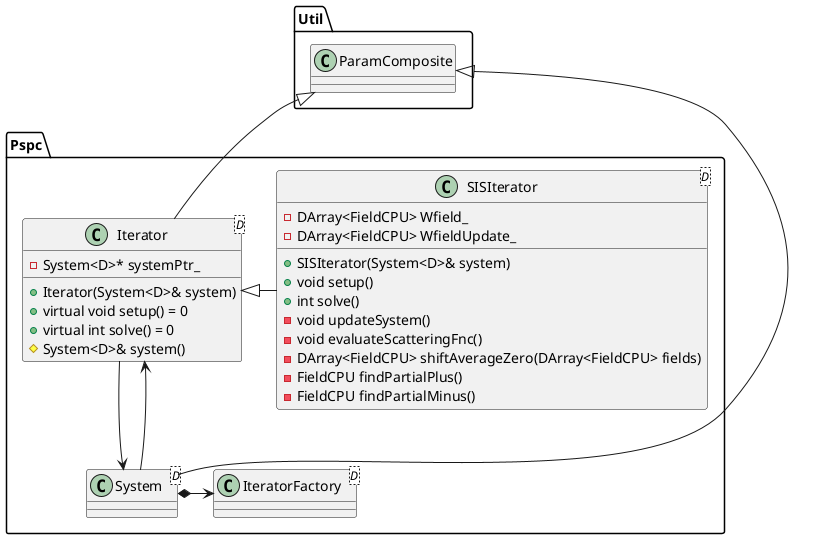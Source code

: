 @startuml

namespace Pspc {
   class System<D>
   class Iterator<D>
   class IteratorFactory<D>
   class SISIterator<D>
}


' ' Iterator public
Pspc.Iterator : + Iterator(System<D>& system)
Pspc.Iterator : + virtual void setup() = 0
Pspc.Iterator : + virtual int solve() = 0
' Iterator : + bool isFlexible() const
' ' Iterator protected 
' Iterator : # bool isFlexible_
Pspc.Iterator : # System<D>& system()
' Iterator private
Pspc.Iterator : - System<D>* systemPtr_

' ' SISIterator public
Pspc.SISIterator : + SISIterator(System<D>& system)
Pspc.SISIterator : + void setup()
Pspc.SISIterator : + int solve()
' ' SISIterator private
Pspc.SISIterator : - void updateSystem()
Pspc.SISIterator : - void evaluateScatteringFnc()
Pspc.SISIterator : - DArray<FieldCPU> shiftAverageZero(DArray<FieldCPU> fields)
Pspc.SISIterator : - FieldCPU findPartialPlus()
Pspc.SISIterator : - FieldCPU findPartialMinus()
' ' SISIterator private members 
Pspc.SISIterator : - DArray<FieldCPU> Wfield_
Pspc.SISIterator : - DArray<FieldCPU> WfieldUpdate_





' Inheritance and subclassing 
Util.ParamComposite <|-- Pspc.System
Util.ParamComposite <|-- Pspc.Iterator
Pspc.Iterator <|- Pspc.SISIterator

' References
Pspc.Iterator --> Pspc.System
Pspc.System --> Pspc.Iterator
' Composition
Pspc.System *-> Pspc.IteratorFactory



@enduml